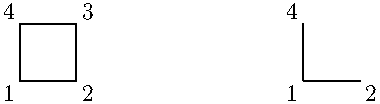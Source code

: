 unitsize(1cm);
size(5cm);

draw((0,0)--(1,0)--(1,1)--(0,1)--cycle);
label("$1$", (0,0), SW);
label("$2$", (1,0), SE);
label("$3$", (1,1), NE);
label("$4$", (0,1), NW);


draw((5,0)--(6,0));
draw((5,0)--(5,1));
label("$1$", (5,0), SW);
label("$2$", (6,0), SE);
label("$4$", (5,1), NW);

